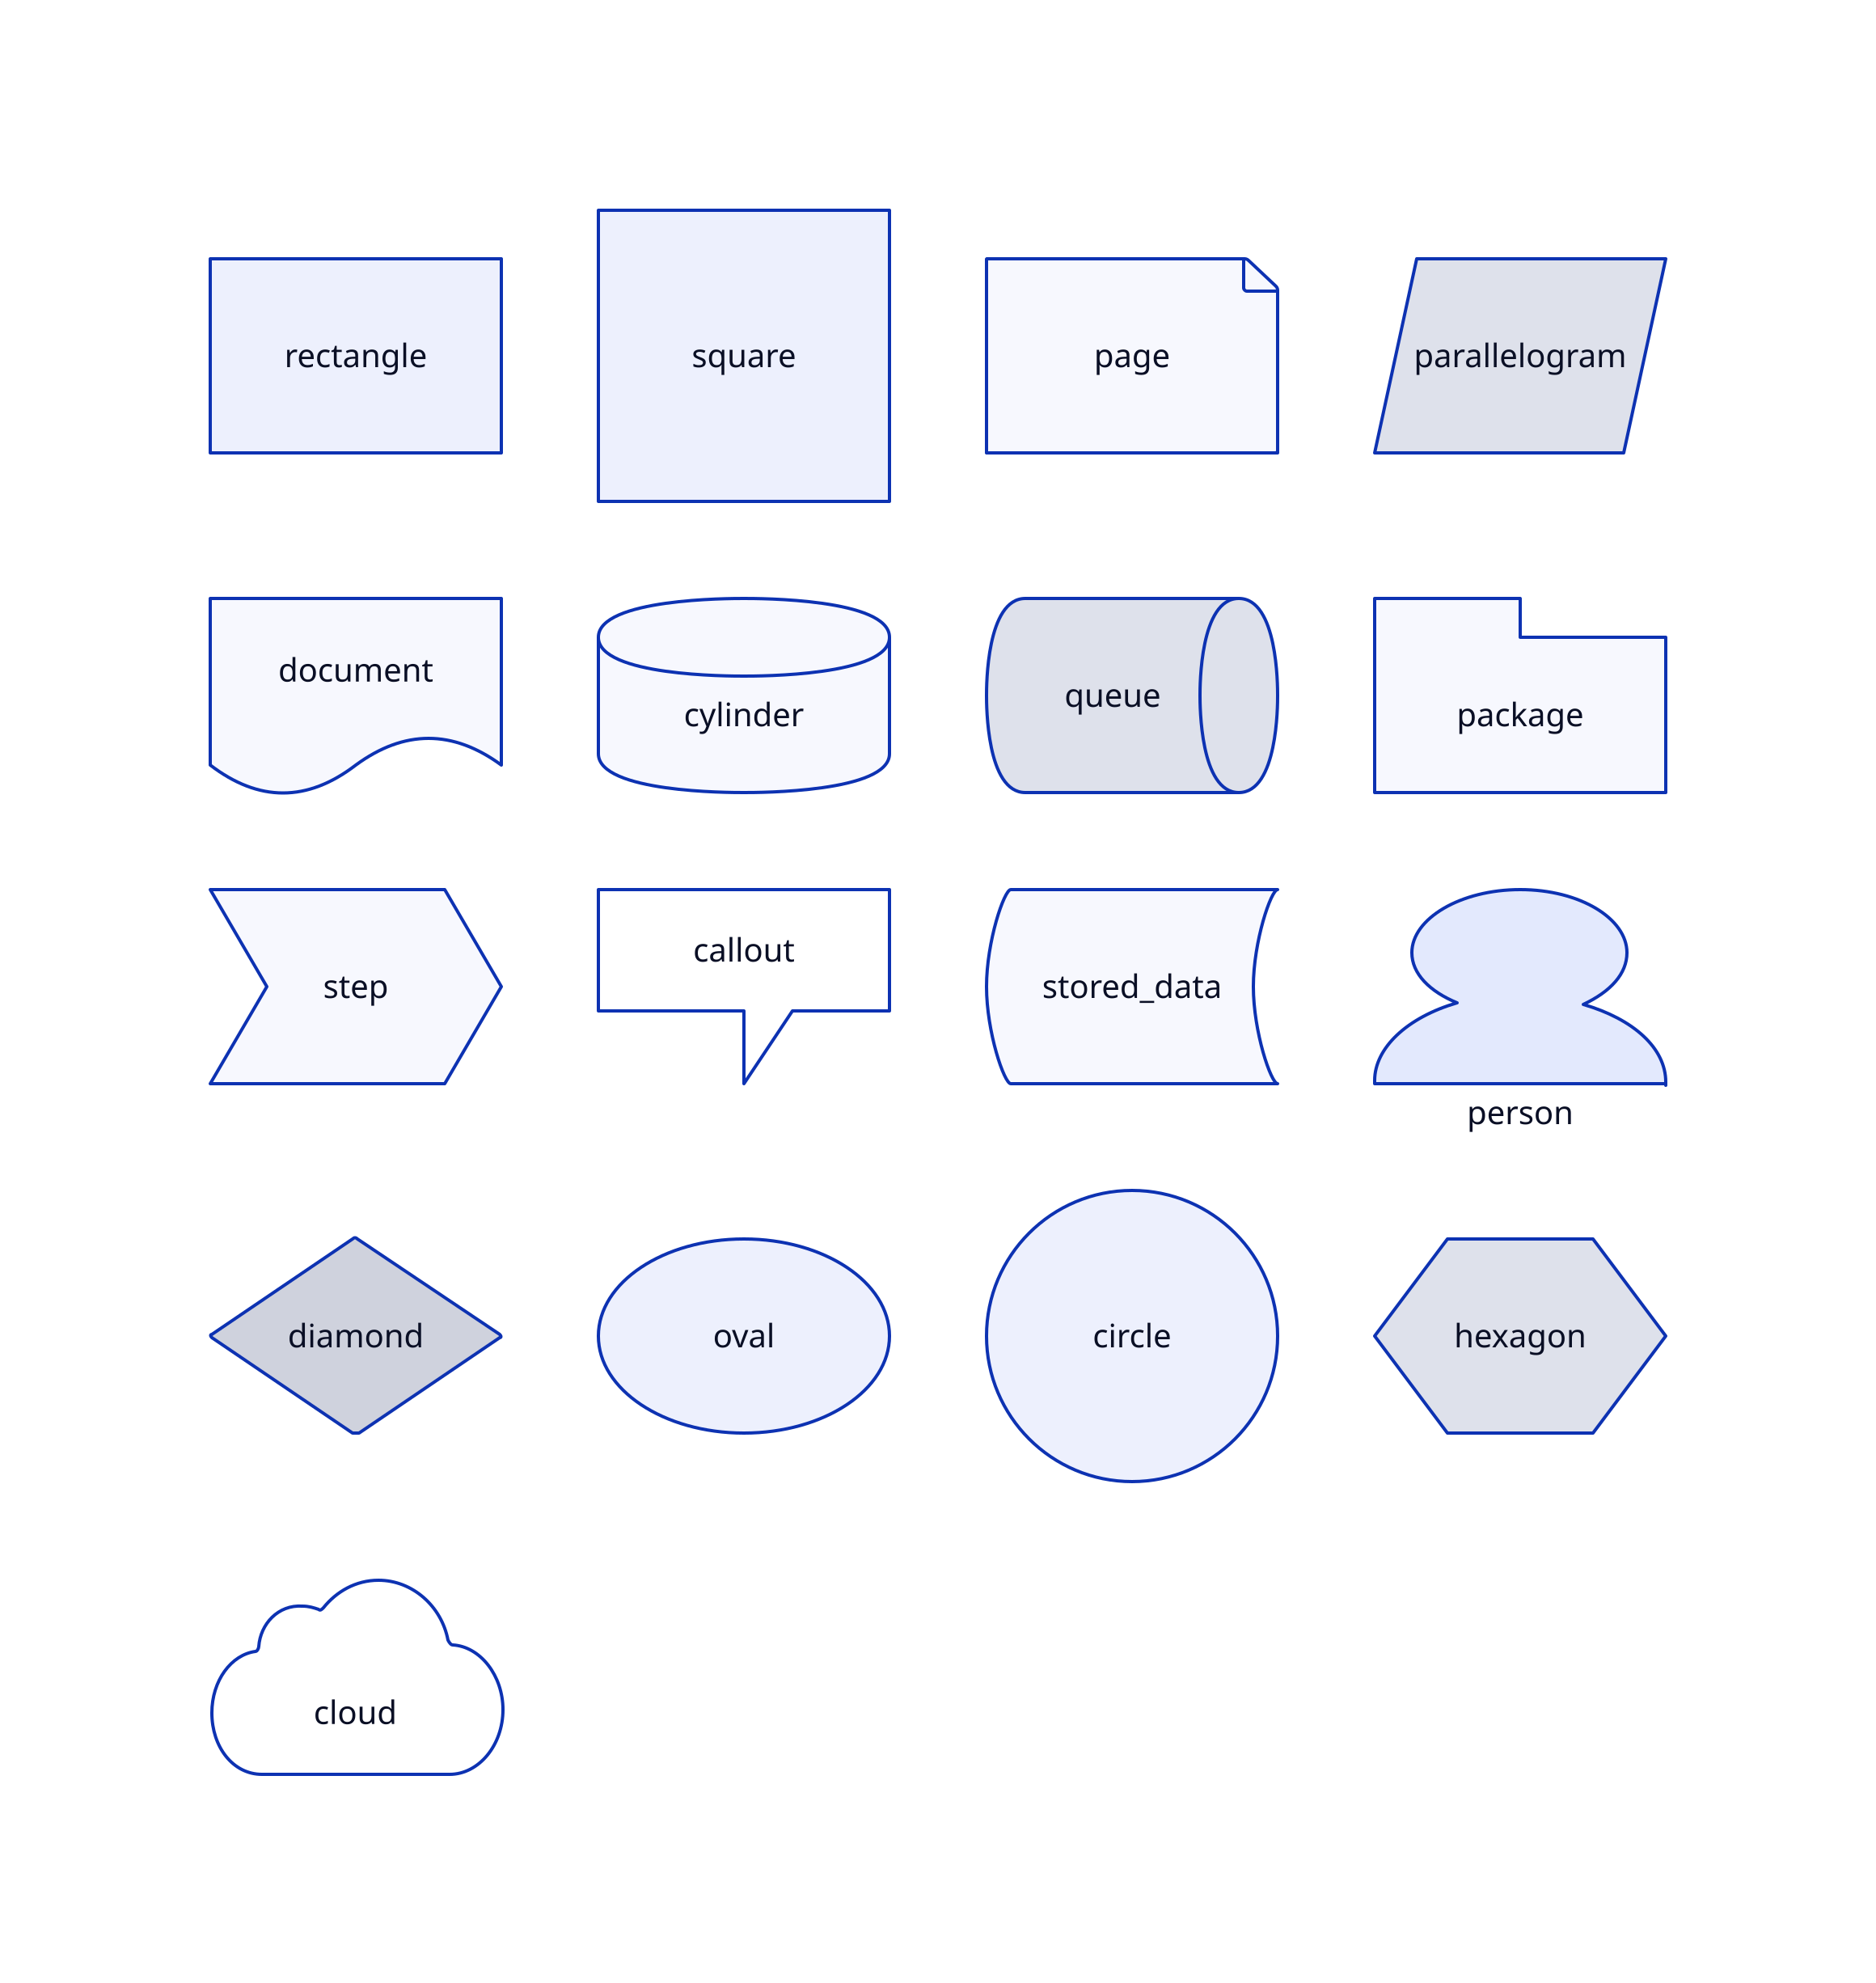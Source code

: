 # Shape catalog of standard shapes

classes: {
  hidden: {
    label: ""
    style.fill: transparent
    style.stroke-width: 0
  }
  example: {
    width: 180
    height: 120
    style.font-size: 20
    style.bold: false
  }
}

style.fill: transparent

grid-rows: 5
grid-gap: 0

one: {
  class: hidden
  rectangle.shape: rectangle
  square.shape: square
  page.shape: page
  parallelogram.shape: parallelogram

  # Color fixups to ensure all shapes have white fill
  # TODO change this to use globs when implemented
  rectangle.class: example
  square.class: example
  page.class: example
  parallelogram.class: example
}

two: {
  class: hidden
  document.shape: document
  cylinder.shape: cylinder
  queue.shape: queue
  package.shape: package

  document.class: example
  cylinder.class: example
  queue.class: example
  package.class: example
}

three: {
  class: hidden
  step.shape: step
  callout.shape: callout
  stored_data.shape: stored_data
  person.shape: person

  step.class: example
  callout.class: example
  stored_data.class: example
  person.class: example
}

four: {
  class: hidden
  diamond.shape: diamond
  oval.shape: oval
  circle.shape: circle
  hexagon.shape: hexagon

  diamond.class: example
  oval.class: example
  circle.class: example
  hexagon.class: example
}

five: {
  class: hidden
  cloud.shape: cloud
  cloud.class: example
}
